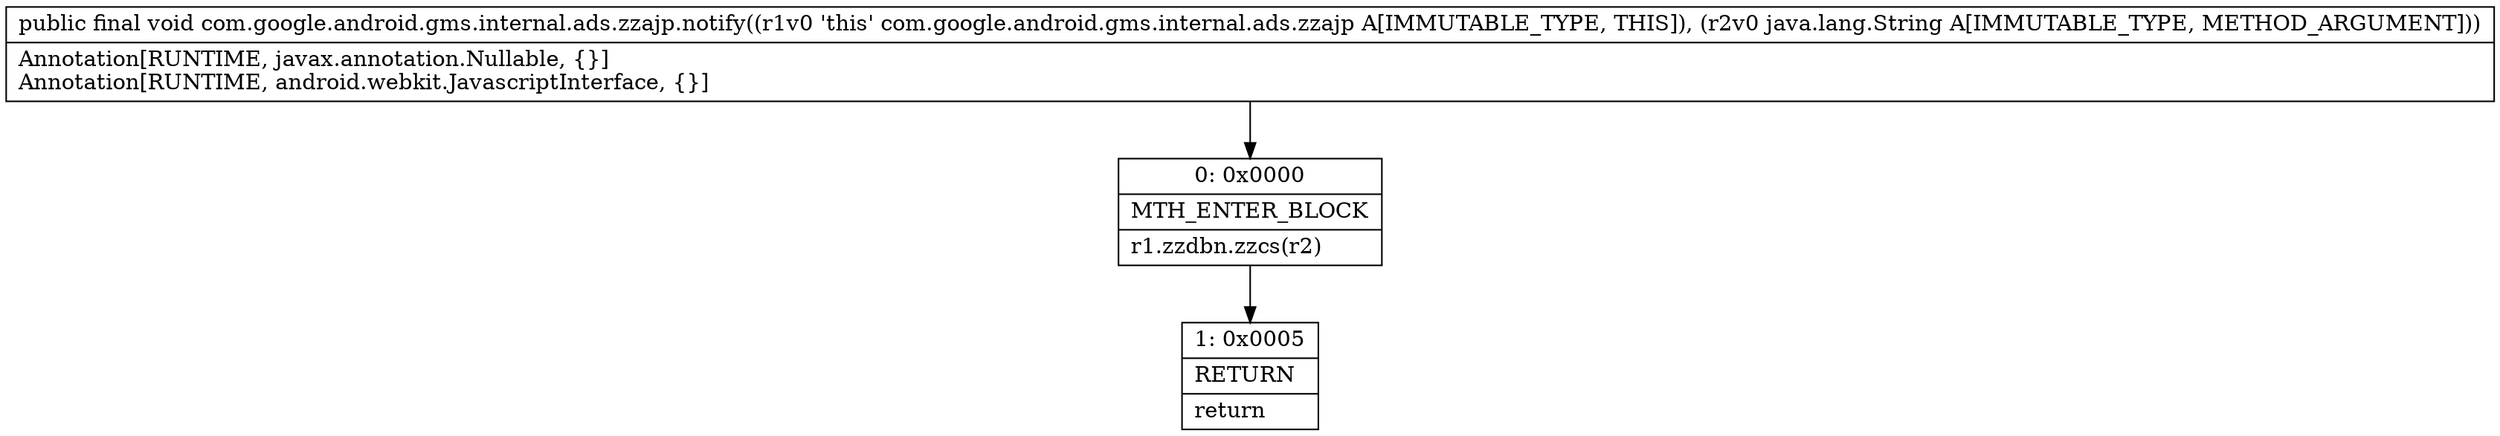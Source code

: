 digraph "CFG forcom.google.android.gms.internal.ads.zzajp.notify(Ljava\/lang\/String;)V" {
Node_0 [shape=record,label="{0\:\ 0x0000|MTH_ENTER_BLOCK\l|r1.zzdbn.zzcs(r2)\l}"];
Node_1 [shape=record,label="{1\:\ 0x0005|RETURN\l|return\l}"];
MethodNode[shape=record,label="{public final void com.google.android.gms.internal.ads.zzajp.notify((r1v0 'this' com.google.android.gms.internal.ads.zzajp A[IMMUTABLE_TYPE, THIS]), (r2v0 java.lang.String A[IMMUTABLE_TYPE, METHOD_ARGUMENT]))  | Annotation[RUNTIME, javax.annotation.Nullable, \{\}]\lAnnotation[RUNTIME, android.webkit.JavascriptInterface, \{\}]\l}"];
MethodNode -> Node_0;
Node_0 -> Node_1;
}


